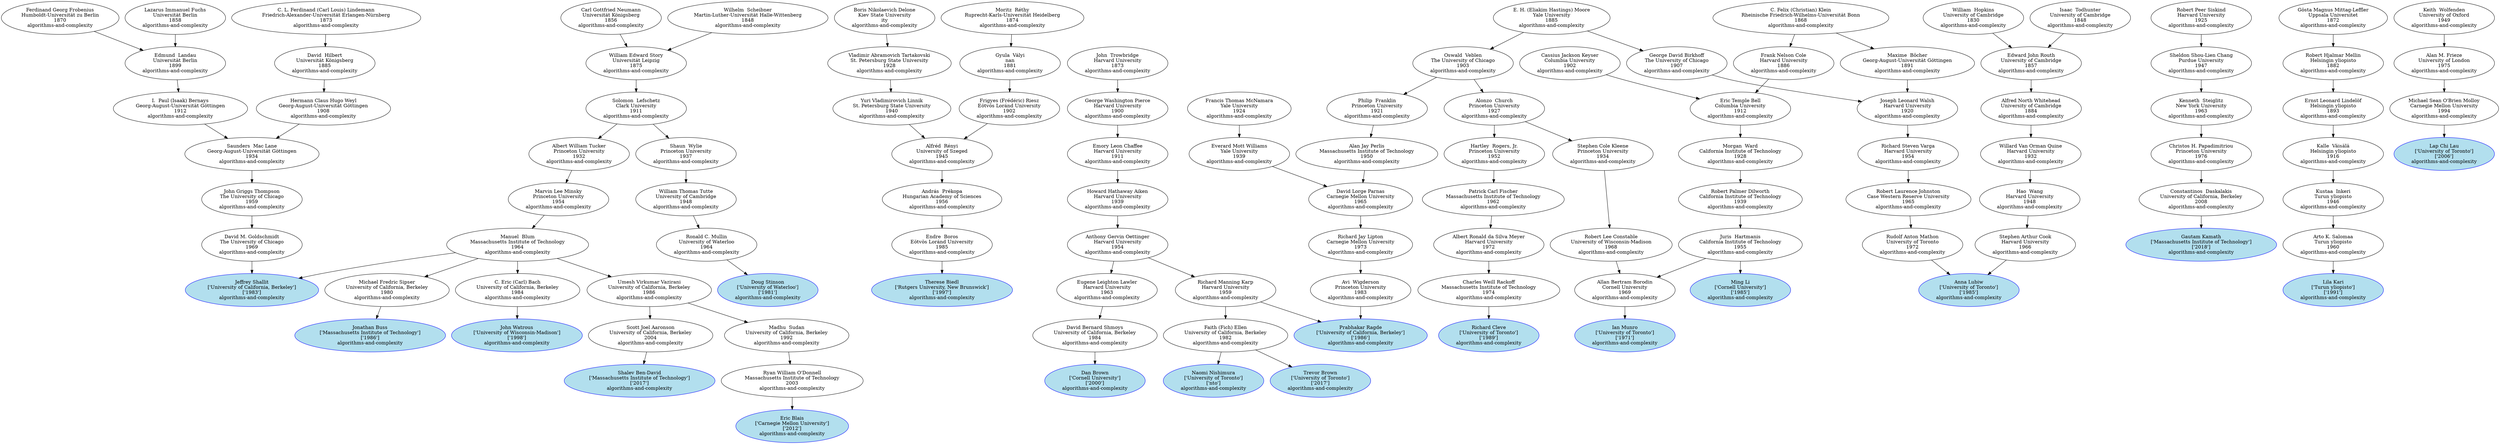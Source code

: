 digraph "Academic Genealogy for algorithms-and-complexity" {
	251553 [label="Shalev Ben-David
['Massachusetts Institute of Technology']
['2017']
algorithms-and-complexity" color=blue fillcolor=lightblue2 style=filled]
	96437 [label="Therese Biedl
['Rutgers University, New Brunswick']
['1997']
algorithms-and-complexity" color=blue fillcolor=lightblue2 style=filled]
	162538 [label="Eric Blais
['Carnegie Mellon University']
['2012']
algorithms-and-complexity" color=blue fillcolor=lightblue2 style=filled]
	45379 [label="Dan Brown
['Cornell University']
['2000']
algorithms-and-complexity" color=blue fillcolor=lightblue2 style=filled]
	252543 [label="Trevor Brown
['University of Toronto']
['2017']
algorithms-and-complexity" color=blue fillcolor=lightblue2 style=filled]
	65073 [label="Jonathan Buss
['Massachusetts Institute of Technology']
['1986']
algorithms-and-complexity" color=blue fillcolor=lightblue2 style=filled]
	81270 [label="Richard Cleve
['University of Toronto']
['1989']
algorithms-and-complexity" color=blue fillcolor=lightblue2 style=filled]
	264772 [label="Gautam Kamath
['Massachusetts Institute of Technology']
['2018']
algorithms-and-complexity" color=blue fillcolor=lightblue2 style=filled]
	20521 [label="Lila Kari
['Turun yliopisto']
['1991']
algorithms-and-complexity" color=blue fillcolor=lightblue2 style=filled]
	141559 [label="Lap Chi Lau
['University of Toronto']
['2006']
algorithms-and-complexity" color=blue fillcolor=lightblue2 style=filled]
	94793 [label="Ming Li
['Cornell University']
['1985']
algorithms-and-complexity" color=blue fillcolor=lightblue2 style=filled]
	65035 [label="Anna Lubiw
['University of Toronto']
['1985']
algorithms-and-complexity" color=blue fillcolor=lightblue2 style=filled]
	65036 [label="Ian Munro
['University of Toronto']
['1971']
algorithms-and-complexity" color=blue fillcolor=lightblue2 style=filled]
	66900 [label="Naomi Nishimura
['University of Toronto']
['nto']
algorithms-and-complexity" color=blue fillcolor=lightblue2 style=filled]
	66895 [label="Prabhakar Ragde
['University of California, Berkeley']
['1986']
algorithms-and-complexity" color=blue fillcolor=lightblue2 style=filled]
	31748 [label="Jeffrey Shallit
['University of California, Berkeley']
['1983']
algorithms-and-complexity" color=blue fillcolor=lightblue2 style=filled]
	33044 [label="Doug Stinson
['University of Waterloo']
['1981']
algorithms-and-complexity" color=blue fillcolor=lightblue2 style=filled]
	75330 [label="John Watrous
['University of Wisconsin-Madison']
['1998']
algorithms-and-complexity" color=blue fillcolor=lightblue2 style=filled]
	109495 [label="Scott Joel Aaronson
University of California, Berkeley
2004
algorithms-and-complexity"]
	96436 [label="Endre  Boros
Eötvös Loránd University
1985
algorithms-and-complexity"]
	76794 [label="Ryan William O'Donnell
Massachusetts Institute of Technology
2003
algorithms-and-complexity"]
	36705 [label="David Bernard Shmoys
University of California, Berkeley
1984
algorithms-and-complexity"]
	67145 [label="Faith (Fich) Ellen
University of California, Berkeley
1982
algorithms-and-complexity"]
	64971 [label="Michael Fredric Sipser
University of California, Berkeley
1980
algorithms-and-complexity"]
	81229 [label="Charles Weill Rackoff
Massachusetts Institute of Technology
1974
algorithms-and-complexity"]
	139732 [label="Constantinos  Daskalakis
University of California, Berkeley
2008
algorithms-and-complexity"]
	20493 [label="Arto K. Salomaa
Turun yliopisto
1960
algorithms-and-complexity"]
	40420 [label="Michael Sean O'Brien Molloy
Carnegie Mellon University
1994
algorithms-and-complexity"]
	10404 [label="Juris  Hartmanis
California Institute of Technology
1955
algorithms-and-complexity"]
	16108 [label="Rudolf Anton Mathon
University of Toronto
1972
algorithms-and-complexity"]
	14011 [label="Stephen Arthur Cook
Harvard University
1966
algorithms-and-complexity"]
	42043 [label="Allan Bertram Borodin
Cornell University
1969
algorithms-and-complexity"]
	82100 [label="Avi  Wigderson
Princeton University
1983
algorithms-and-complexity"]
	25275 [label="Richard Manning Karp
Harvard University
1959
algorithms-and-complexity"]
	13373 [label="Manuel  Blum
Massachusetts Institute of Technology
1964
algorithms-and-complexity"]
	6595 [label="David M. Goldschmidt
The University of Chicago
1969
algorithms-and-complexity"]
	33040 [label="Ronald C. Mullin
University of Waterloo
1964
algorithms-and-complexity"]
	11563 [label="C. Eric (Carl) Bach
University of California, Berkeley
1984
algorithms-and-complexity"]
	38686 [label="Umesh Virkumar Vazirani
University of California, Berkeley
1986
algorithms-and-complexity"]
	34817 [label="András  Prékopa
Hungarian Academy of Sciences
1956
algorithms-and-complexity"]
	72850 [label="Madhu  Sudan
University of California, Berkeley
1992
algorithms-and-complexity"]
	25276 [label="Eugene Leighton Lawler
Harvard University
1963
algorithms-and-complexity"]
	25184 [label="Albert Ronald da Silva Meyer
Harvard University
1972
algorithms-and-complexity"]
	46289 [label="Christos H. Papadimitriou
Princeton University
1976
algorithms-and-complexity"]
	20538 [label="Kustaa  Inkeri
Turun yliopisto
1946
algorithms-and-complexity"]
	40794 [label="Alan M. Frieze
University of London
1975
algorithms-and-complexity"]
	10395 [label="Robert Palmer Dilworth
California Institute of Technology
1939
algorithms-and-complexity"]
	44303 [label="Robert Laurence Johnston
Case Western Reserve University
1965
algorithms-and-complexity"]
	29869 [label="Hao  Wang
Harvard University
1948
algorithms-and-complexity"]
	9041 [label="Robert Lee Constable
University of Wisconsin-Madison
1968
algorithms-and-complexity"]
	69524 [label="Richard Jay Lipton
Carnegie Mellon University
1973
algorithms-and-complexity"]
	13305 [label="Anthony Gervin Oettinger
Harvard University
1954
algorithms-and-complexity"]
	6869 [label="Marvin Lee Minsky
Princeton University
1954
algorithms-and-complexity"]
	6488 [label="John Griggs Thompson
The University of Chicago
1959
algorithms-and-complexity"]
	15096 [label="William Thomas Tutte
University of Cambridge
1948
algorithms-and-complexity"]
	51155 [label="Alfréd  Rényi
University of Szeged
1945
algorithms-and-complexity"]
	13297 [label="Patrick Carl Fischer
Massachusetts Institute of Technology
1962
algorithms-and-complexity"]
	82018 [label="Kenneth  Steiglitz
New York University
1963
algorithms-and-complexity"]
	19460 [label="Kalle  Väisälä
Helsingin yliopisto
1916
algorithms-and-complexity"]
	76964 [label="Keith  Wolfenden
University of Oxford
1949
algorithms-and-complexity"]
	10385 [label="Morgan  Ward
California Institute of Technology
1928
algorithms-and-complexity"]
	2675 [label="Richard Steven Varga
Harvard University
1954
algorithms-and-complexity"]
	73831 [label="Willard Van Orman Quine
Harvard University
1932
algorithms-and-complexity"]
	8012 [label="Stephen Cole Kleene
Princeton University
1934
algorithms-and-complexity"]
	86340 [label="David Lorge Parnas
Carnegie Mellon University
1965
algorithms-and-complexity"]
	18953 [label="Howard Hathaway Aiken
Harvard University
1939
algorithms-and-complexity"]
	8581 [label="Albert William Tucker
Princeton University
1932
algorithms-and-complexity"]
	834 [label="Saunders  Mac Lane
Georg-August-Universität Göttingen
1934
algorithms-and-complexity"]
	1406 [label="Shaun  Wylie
Princeton University
1937
algorithms-and-complexity"]
	44401 [label="Yuri Vladimirovich Linnik
St. Petersburg State University
1940
algorithms-and-complexity"]
	11321 [label="Frigyes (Frédéric) Riesz
Eötvös Loránd University
1902
algorithms-and-complexity"]
	8021 [label="Hartley  Rogers, Jr.
Princeton University
1952
algorithms-and-complexity"]
	98916 [label="Sheldon Shou-Lien Chang
Purdue University
1947
algorithms-and-complexity"]
	782 [label="Ernst Leonard Lindelöf
Helsingin yliopisto
1893
algorithms-and-complexity"]
	7868 [label="Eric Temple Bell
Columbia University
1912
algorithms-and-complexity"]
	4929 [label="Joseph Leonard Walsh
Harvard University
1920
algorithms-and-complexity"]
	78732 [label="Alfred North Whitehead
University of Cambridge
1884
algorithms-and-complexity"]
	8011 [label="Alonzo  Church
Princeton University
1927
algorithms-and-complexity"]
	90571 [label="Everard Mott Williams
Yale University
1939
algorithms-and-complexity"]
	13112 [label="Alan Jay Perlis
Massachusetts Institute of Technology
1950
algorithms-and-complexity"]
	25248 [label="Emory Leon Chaffee
Harvard University
1911
algorithms-and-complexity"]
	7461 [label="Solomon  Lefschetz
Clark University
1911
algorithms-and-complexity"]
	7863 [label="I.  Paul (Isaak) Bernays
Georg-August-Universität Göttingen
1912
algorithms-and-complexity"]
	7373 [label="Hermann Claus Hugo Weyl
Georg-August-Universität Göttingen
1908
algorithms-and-complexity"]
	83078 [label="Vladimir Abramovich Tartakovski
St. Petersburg State University
1928
algorithms-and-complexity"]
	107016 [label="Gyula  Vályi
nan
1881
algorithms-and-complexity"]
	111345 [label="Robert Peer Siskind
Harvard University
1925
algorithms-and-complexity"]
	143865 [label="Robert Hjalmar Mellin
Helsingin yliopisto
1882
algorithms-and-complexity"]
	37346 [label="Cassius Jackson Keyser
Columbia University
1902
algorithms-and-complexity"]
	7611 [label="Frank Nelson Cole
Harvard University
1886
algorithms-and-complexity"]
	7431 [label="Maxime  Bôcher
Georg-August-Universität Göttingen
1891
algorithms-and-complexity"]
	5879 [label="George David Birkhoff
The University of Chicago
1907
algorithms-and-complexity"]
	101929 [label="Edward John Routh
University of Cambridge
1857
algorithms-and-complexity"]
	805 [label="Oswald  Veblen
The University of Chicago
1903
algorithms-and-complexity"]
	252402 [label="Francis Thomas McNamara
Yale University
1924
algorithms-and-complexity"]
	1488 [label="Philip  Franklin
Princeton University
1921
algorithms-and-complexity"]
	141987 [label="George Washington Pierce
Harvard University
1900
algorithms-and-complexity"]
	7451 [label="William Edward Story
Universität Leipzig
1875
algorithms-and-complexity"]
	7862 [label="Edmund  Landau
Universität Berlin
1899
algorithms-and-complexity"]
	7298 [label="David  Hilbert
Universität Königsberg
1885
algorithms-and-complexity"]
	74408 [label="Boris Nikolaevich Delone
Kiev State University
ity
algorithms-and-complexity"]
	90711 [label="Moritz  Réthy
Ruprecht-Karls-Universität Heidelberg
1874
algorithms-and-complexity"]
	19770 [label="Gösta Magnus Mittag-Leffler
Uppsala Universitet
1872
algorithms-and-complexity"]
	7401 [label="C. Felix (Christian) Klein
Rheinische Friedrich-Wilhelms-Universität Bonn
1868
algorithms-and-complexity"]
	806 [label="E. H. (Eliakim Hastings) Moore
Yale University
1885
algorithms-and-complexity"]
	42016 [label="William  Hopkins
University of Cambridge
1830
algorithms-and-complexity"]
	129420 [label="Isaac  Todhunter
University of Cambridge
1848
algorithms-and-complexity"]
	67041 [label="John  Trowbridge
Harvard University
1873
algorithms-and-complexity"]
	32858 [label="Carl Gottfried Neumann
Universität Königsberg
1856
algorithms-and-complexity"]
	18589 [label="Wilhelm  Scheibner
Martin-Luther-Universität Halle-Wittenberg
1848
algorithms-and-complexity"]
	4642 [label="Ferdinand Georg Frobenius
Humboldt-Universität zu Berlin
1870
algorithms-and-complexity"]
	11370 [label="Lazarus Immanuel Fuchs
Universität Berlin
1858
algorithms-and-complexity"]
	7404 [label="C. L. Ferdinand (Carl Louis) Lindemann
Friedrich-Alexander-Universität Erlangen-Nürnberg
1873
algorithms-and-complexity"]
	109495 -> 251553
	96436 -> 96437
	76794 -> 162538
	36705 -> 45379
	67145 -> 252543
	64971 -> 65073
	81229 -> 81270
	139732 -> 264772
	20493 -> 20521
	40420 -> 141559
	10404 -> 94793
	16108 -> 65035
	14011 -> 65035
	42043 -> 65036
	67145 -> 66900
	82100 -> 66895
	25275 -> 66895
	13373 -> 31748
	6595 -> 31748
	33040 -> 33044
	11563 -> 75330
	38686 -> 109495
	34817 -> 96436
	72850 -> 76794
	25276 -> 36705
	25275 -> 67145
	13373 -> 64971
	25184 -> 81229
	46289 -> 139732
	20538 -> 20493
	40794 -> 40420
	10395 -> 10404
	44303 -> 16108
	29869 -> 14011
	9041 -> 42043
	10404 -> 42043
	69524 -> 82100
	13305 -> 25275
	6869 -> 13373
	6488 -> 6595
	15096 -> 33040
	13373 -> 11563
	13373 -> 38686
	51155 -> 34817
	38686 -> 72850
	13305 -> 25276
	13297 -> 25184
	82018 -> 46289
	19460 -> 20538
	76964 -> 40794
	10385 -> 10395
	2675 -> 44303
	73831 -> 29869
	8012 -> 9041
	86340 -> 69524
	18953 -> 13305
	8581 -> 6869
	834 -> 6488
	1406 -> 15096
	44401 -> 51155
	11321 -> 51155
	8021 -> 13297
	98916 -> 82018
	782 -> 19460
	7868 -> 10385
	4929 -> 2675
	78732 -> 73831
	8011 -> 8012
	90571 -> 86340
	13112 -> 86340
	25248 -> 18953
	7461 -> 8581
	7863 -> 834
	7373 -> 834
	7461 -> 1406
	83078 -> 44401
	107016 -> 11321
	8011 -> 8021
	111345 -> 98916
	143865 -> 782
	37346 -> 7868
	7611 -> 7868
	7431 -> 4929
	5879 -> 4929
	101929 -> 78732
	805 -> 8011
	252402 -> 90571
	1488 -> 13112
	141987 -> 25248
	7451 -> 7461
	7862 -> 7863
	7298 -> 7373
	74408 -> 83078
	90711 -> 107016
	19770 -> 143865
	7401 -> 7611
	7401 -> 7431
	806 -> 5879
	42016 -> 101929
	129420 -> 101929
	806 -> 805
	805 -> 1488
	67041 -> 141987
	32858 -> 7451
	18589 -> 7451
	4642 -> 7862
	11370 -> 7862
	7404 -> 7298
}
